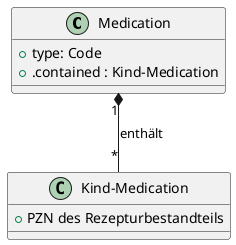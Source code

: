 @startuml "rezeptur_schema"
class Medication {
  + type: Code
  + .contained : Kind-Medication
}

class "Kind-Medication" as KindMedication {
  + PZN des Rezepturbestandteils
}

Medication "1" *-- "*" KindMedication : enthält
@enduml
